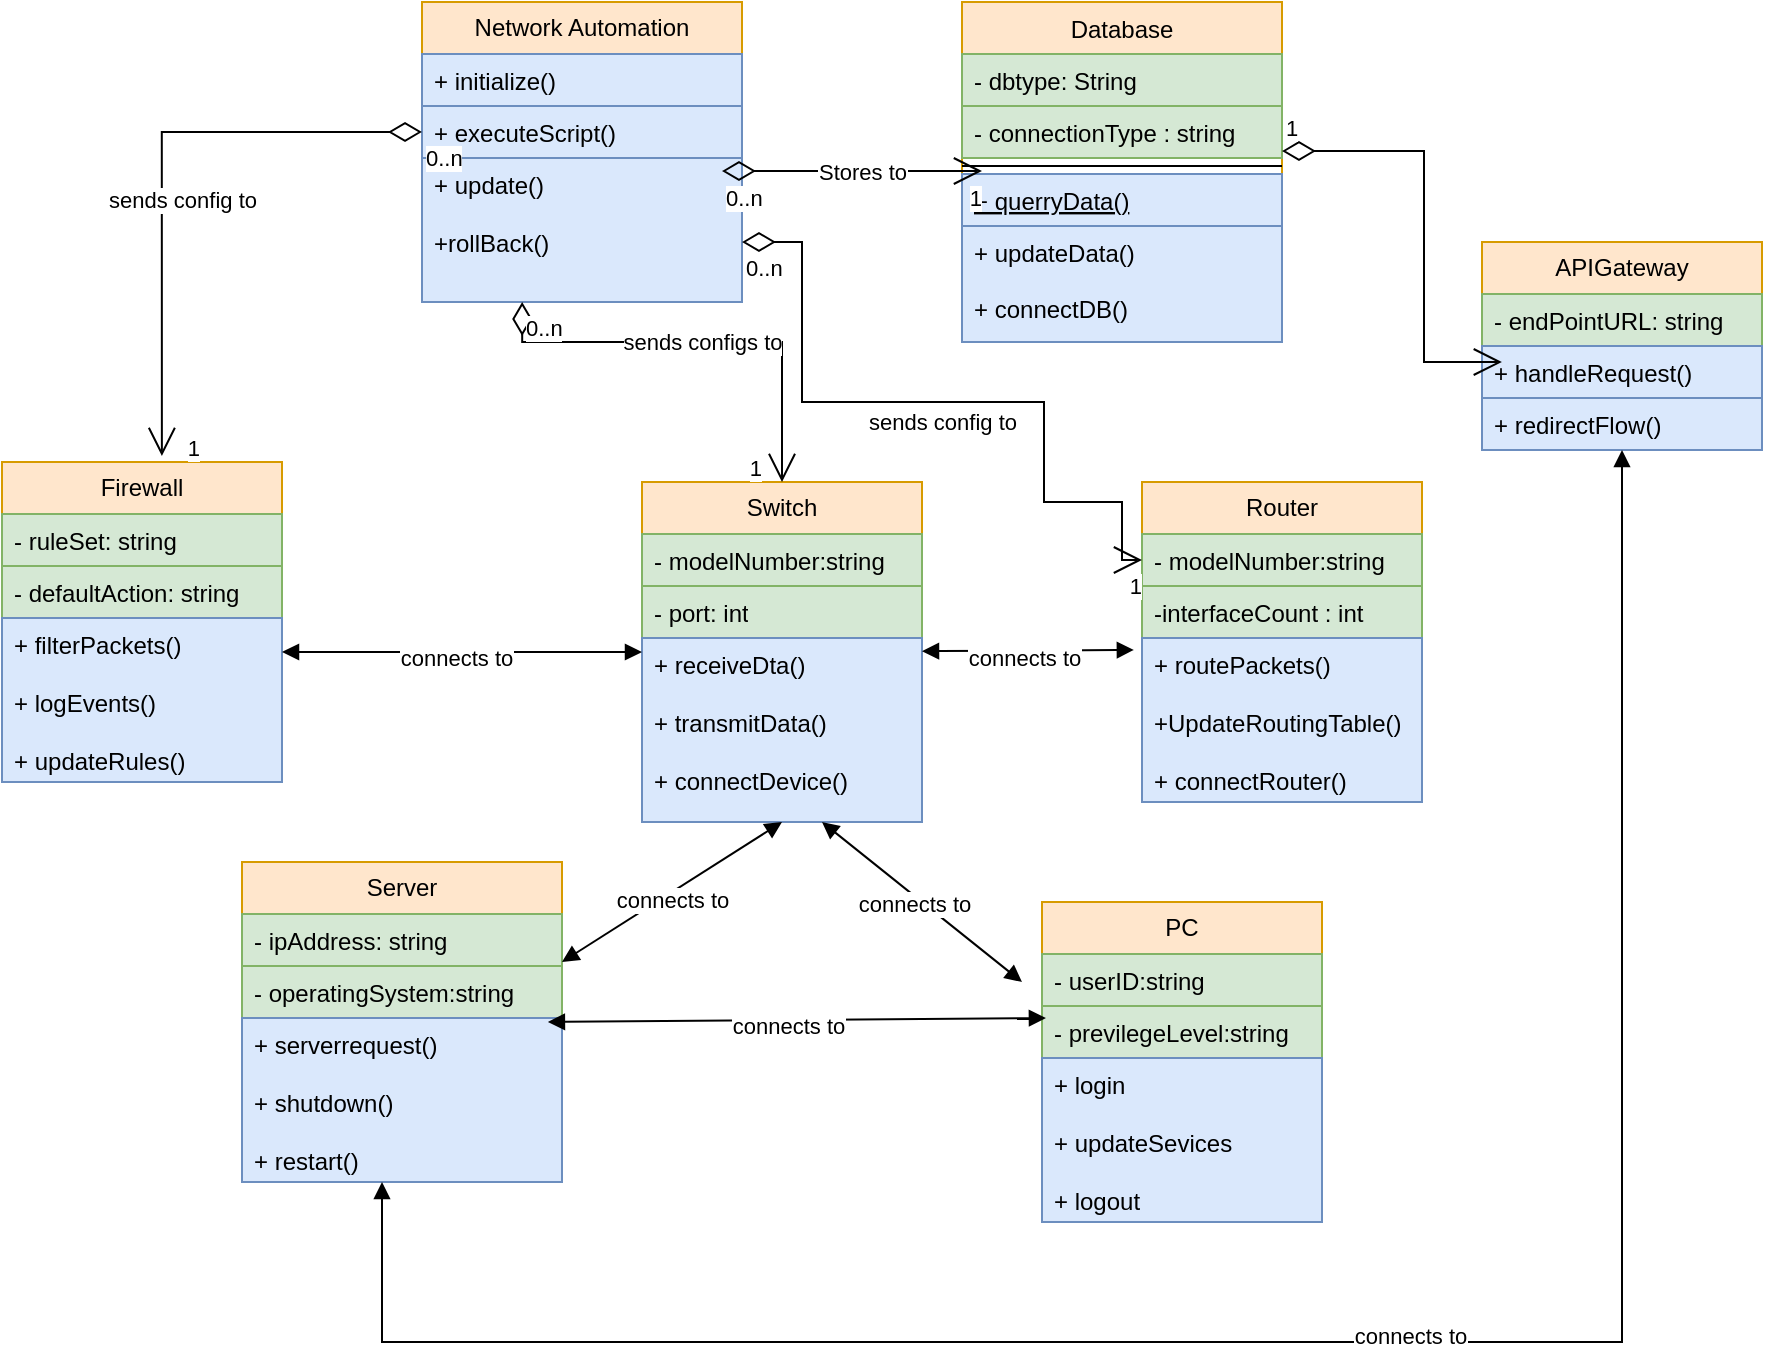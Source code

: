 <mxfile version="24.3.1" type="github">
  <diagram id="C5RBs43oDa-KdzZeNtuy" name="Page-1">
    <mxGraphModel dx="880" dy="468" grid="1" gridSize="10" guides="1" tooltips="1" connect="1" arrows="1" fold="1" page="1" pageScale="1" pageWidth="827" pageHeight="1169" math="0" shadow="0">
      <root>
        <mxCell id="WIyWlLk6GJQsqaUBKTNV-0" />
        <mxCell id="WIyWlLk6GJQsqaUBKTNV-1" parent="WIyWlLk6GJQsqaUBKTNV-0" />
        <mxCell id="zkfFHV4jXpPFQw0GAbJ--6" value="Database" style="swimlane;fontStyle=0;align=center;verticalAlign=top;childLayout=stackLayout;horizontal=1;startSize=26;horizontalStack=0;resizeParent=1;resizeLast=0;collapsible=1;marginBottom=0;rounded=0;shadow=0;strokeWidth=1;fillColor=#ffe6cc;strokeColor=#d79b00;" parent="WIyWlLk6GJQsqaUBKTNV-1" vertex="1">
          <mxGeometry x="490" y="20" width="160" height="170" as="geometry">
            <mxRectangle x="130" y="380" width="160" height="26" as="alternateBounds" />
          </mxGeometry>
        </mxCell>
        <mxCell id="zkfFHV4jXpPFQw0GAbJ--7" value="- dbtype: String" style="text;align=left;verticalAlign=top;spacingLeft=4;spacingRight=4;overflow=hidden;rotatable=0;points=[[0,0.5],[1,0.5]];portConstraint=eastwest;fillColor=#d5e8d4;strokeColor=#82b366;" parent="zkfFHV4jXpPFQw0GAbJ--6" vertex="1">
          <mxGeometry y="26" width="160" height="26" as="geometry" />
        </mxCell>
        <mxCell id="zkfFHV4jXpPFQw0GAbJ--8" value="- connectionType : string" style="text;align=left;verticalAlign=top;spacingLeft=4;spacingRight=4;overflow=hidden;rotatable=0;points=[[0,0.5],[1,0.5]];portConstraint=eastwest;rounded=0;shadow=0;html=0;fillColor=#d5e8d4;strokeColor=#82b366;" parent="zkfFHV4jXpPFQw0GAbJ--6" vertex="1">
          <mxGeometry y="52" width="160" height="26" as="geometry" />
        </mxCell>
        <mxCell id="zkfFHV4jXpPFQw0GAbJ--9" value="" style="line;html=1;strokeWidth=1;align=left;verticalAlign=middle;spacingTop=-1;spacingLeft=3;spacingRight=3;rotatable=0;labelPosition=right;points=[];portConstraint=eastwest;" parent="zkfFHV4jXpPFQw0GAbJ--6" vertex="1">
          <mxGeometry y="78" width="160" height="8" as="geometry" />
        </mxCell>
        <mxCell id="zkfFHV4jXpPFQw0GAbJ--10" value="+ querryData()" style="text;align=left;verticalAlign=top;spacingLeft=4;spacingRight=4;overflow=hidden;rotatable=0;points=[[0,0.5],[1,0.5]];portConstraint=eastwest;fontStyle=4;fillColor=#dae8fc;strokeColor=#6c8ebf;" parent="zkfFHV4jXpPFQw0GAbJ--6" vertex="1">
          <mxGeometry y="86" width="160" height="26" as="geometry" />
        </mxCell>
        <mxCell id="zkfFHV4jXpPFQw0GAbJ--11" value="+ updateData()&#xa;&#xa;+ connectDB()&#xa;&#xa;" style="text;align=left;verticalAlign=top;spacingLeft=4;spacingRight=4;overflow=hidden;rotatable=0;points=[[0,0.5],[1,0.5]];portConstraint=eastwest;fillColor=#dae8fc;strokeColor=#6c8ebf;" parent="zkfFHV4jXpPFQw0GAbJ--6" vertex="1">
          <mxGeometry y="112" width="160" height="58" as="geometry" />
        </mxCell>
        <mxCell id="3aCttKcRmX1DLj2X7KVL-0" value="Server" style="swimlane;fontStyle=0;childLayout=stackLayout;horizontal=1;startSize=26;fillColor=#ffe6cc;horizontalStack=0;resizeParent=1;resizeParentMax=0;resizeLast=0;collapsible=1;marginBottom=0;whiteSpace=wrap;html=1;strokeColor=#d79b00;" vertex="1" parent="WIyWlLk6GJQsqaUBKTNV-1">
          <mxGeometry x="130" y="450" width="160" height="160" as="geometry" />
        </mxCell>
        <mxCell id="3aCttKcRmX1DLj2X7KVL-1" value="- ipAddress: string" style="text;strokeColor=#82b366;fillColor=#d5e8d4;align=left;verticalAlign=top;spacingLeft=4;spacingRight=4;overflow=hidden;rotatable=0;points=[[0,0.5],[1,0.5]];portConstraint=eastwest;whiteSpace=wrap;html=1;" vertex="1" parent="3aCttKcRmX1DLj2X7KVL-0">
          <mxGeometry y="26" width="160" height="26" as="geometry" />
        </mxCell>
        <mxCell id="3aCttKcRmX1DLj2X7KVL-2" value="- operatingSystem:string" style="text;strokeColor=#82b366;fillColor=#d5e8d4;align=left;verticalAlign=top;spacingLeft=4;spacingRight=4;overflow=hidden;rotatable=0;points=[[0,0.5],[1,0.5]];portConstraint=eastwest;whiteSpace=wrap;html=1;" vertex="1" parent="3aCttKcRmX1DLj2X7KVL-0">
          <mxGeometry y="52" width="160" height="26" as="geometry" />
        </mxCell>
        <mxCell id="3aCttKcRmX1DLj2X7KVL-3" value="+ serverrequest()&lt;div&gt;&lt;br&gt;&lt;/div&gt;&lt;div&gt;+ shutdown()&lt;/div&gt;&lt;div&gt;&lt;br&gt;&lt;/div&gt;&lt;div&gt;+&amp;nbsp;&lt;span style=&quot;background-color: initial;&quot;&gt;restart()&lt;/span&gt;&lt;/div&gt;" style="text;strokeColor=#6c8ebf;fillColor=#dae8fc;align=left;verticalAlign=top;spacingLeft=4;spacingRight=4;overflow=hidden;rotatable=0;points=[[0,0.5],[1,0.5]];portConstraint=eastwest;whiteSpace=wrap;html=1;" vertex="1" parent="3aCttKcRmX1DLj2X7KVL-0">
          <mxGeometry y="78" width="160" height="82" as="geometry" />
        </mxCell>
        <mxCell id="3aCttKcRmX1DLj2X7KVL-4" value="Firewall" style="swimlane;fontStyle=0;childLayout=stackLayout;horizontal=1;startSize=26;fillColor=#ffe6cc;horizontalStack=0;resizeParent=1;resizeParentMax=0;resizeLast=0;collapsible=1;marginBottom=0;whiteSpace=wrap;html=1;strokeColor=#d79b00;" vertex="1" parent="WIyWlLk6GJQsqaUBKTNV-1">
          <mxGeometry x="10" y="250" width="140" height="160" as="geometry" />
        </mxCell>
        <mxCell id="3aCttKcRmX1DLj2X7KVL-5" value="- ruleSet: string" style="text;strokeColor=#82b366;fillColor=#d5e8d4;align=left;verticalAlign=top;spacingLeft=4;spacingRight=4;overflow=hidden;rotatable=0;points=[[0,0.5],[1,0.5]];portConstraint=eastwest;whiteSpace=wrap;html=1;" vertex="1" parent="3aCttKcRmX1DLj2X7KVL-4">
          <mxGeometry y="26" width="140" height="26" as="geometry" />
        </mxCell>
        <mxCell id="3aCttKcRmX1DLj2X7KVL-6" value="- defaultAction: string" style="text;strokeColor=#82b366;fillColor=#d5e8d4;align=left;verticalAlign=top;spacingLeft=4;spacingRight=4;overflow=hidden;rotatable=0;points=[[0,0.5],[1,0.5]];portConstraint=eastwest;whiteSpace=wrap;html=1;" vertex="1" parent="3aCttKcRmX1DLj2X7KVL-4">
          <mxGeometry y="52" width="140" height="26" as="geometry" />
        </mxCell>
        <mxCell id="3aCttKcRmX1DLj2X7KVL-7" value="+ filterPackets()&lt;div&gt;&lt;br&gt;&lt;/div&gt;&lt;div&gt;+ logEvents()&lt;/div&gt;&lt;div&gt;&lt;br&gt;&lt;/div&gt;&lt;div&gt;+ updateRules()&lt;/div&gt;" style="text;strokeColor=#6c8ebf;fillColor=#dae8fc;align=left;verticalAlign=top;spacingLeft=4;spacingRight=4;overflow=hidden;rotatable=0;points=[[0,0.5],[1,0.5]];portConstraint=eastwest;whiteSpace=wrap;html=1;" vertex="1" parent="3aCttKcRmX1DLj2X7KVL-4">
          <mxGeometry y="78" width="140" height="82" as="geometry" />
        </mxCell>
        <mxCell id="3aCttKcRmX1DLj2X7KVL-8" value="Switch" style="swimlane;fontStyle=0;childLayout=stackLayout;horizontal=1;startSize=26;fillColor=#ffe6cc;horizontalStack=0;resizeParent=1;resizeParentMax=0;resizeLast=0;collapsible=1;marginBottom=0;whiteSpace=wrap;html=1;strokeColor=#d79b00;" vertex="1" parent="WIyWlLk6GJQsqaUBKTNV-1">
          <mxGeometry x="330" y="260" width="140" height="170" as="geometry" />
        </mxCell>
        <mxCell id="3aCttKcRmX1DLj2X7KVL-9" value="- modelNumber:string" style="text;strokeColor=#82b366;fillColor=#d5e8d4;align=left;verticalAlign=top;spacingLeft=4;spacingRight=4;overflow=hidden;rotatable=0;points=[[0,0.5],[1,0.5]];portConstraint=eastwest;whiteSpace=wrap;html=1;" vertex="1" parent="3aCttKcRmX1DLj2X7KVL-8">
          <mxGeometry y="26" width="140" height="26" as="geometry" />
        </mxCell>
        <mxCell id="3aCttKcRmX1DLj2X7KVL-10" value="- port: int" style="text;strokeColor=#82b366;fillColor=#d5e8d4;align=left;verticalAlign=top;spacingLeft=4;spacingRight=4;overflow=hidden;rotatable=0;points=[[0,0.5],[1,0.5]];portConstraint=eastwest;whiteSpace=wrap;html=1;" vertex="1" parent="3aCttKcRmX1DLj2X7KVL-8">
          <mxGeometry y="52" width="140" height="26" as="geometry" />
        </mxCell>
        <mxCell id="3aCttKcRmX1DLj2X7KVL-11" value="+ receiveDta()&lt;div&gt;&lt;br&gt;&lt;/div&gt;&lt;div&gt;+ transmitData()&lt;/div&gt;&lt;div&gt;&lt;br&gt;&lt;/div&gt;&lt;div&gt;+ connectDevice()&lt;/div&gt;" style="text;strokeColor=#6c8ebf;fillColor=#dae8fc;align=left;verticalAlign=top;spacingLeft=4;spacingRight=4;overflow=hidden;rotatable=0;points=[[0,0.5],[1,0.5]];portConstraint=eastwest;whiteSpace=wrap;html=1;" vertex="1" parent="3aCttKcRmX1DLj2X7KVL-8">
          <mxGeometry y="78" width="140" height="92" as="geometry" />
        </mxCell>
        <mxCell id="3aCttKcRmX1DLj2X7KVL-12" value="PC" style="swimlane;fontStyle=0;childLayout=stackLayout;horizontal=1;startSize=26;fillColor=#ffe6cc;horizontalStack=0;resizeParent=1;resizeParentMax=0;resizeLast=0;collapsible=1;marginBottom=0;whiteSpace=wrap;html=1;strokeColor=#d79b00;" vertex="1" parent="WIyWlLk6GJQsqaUBKTNV-1">
          <mxGeometry x="530" y="470" width="140" height="160" as="geometry" />
        </mxCell>
        <mxCell id="3aCttKcRmX1DLj2X7KVL-13" value="- userID:string" style="text;strokeColor=#82b366;fillColor=#d5e8d4;align=left;verticalAlign=top;spacingLeft=4;spacingRight=4;overflow=hidden;rotatable=0;points=[[0,0.5],[1,0.5]];portConstraint=eastwest;whiteSpace=wrap;html=1;" vertex="1" parent="3aCttKcRmX1DLj2X7KVL-12">
          <mxGeometry y="26" width="140" height="26" as="geometry" />
        </mxCell>
        <mxCell id="3aCttKcRmX1DLj2X7KVL-14" value="- previlegeLevel:string" style="text;strokeColor=#82b366;fillColor=#d5e8d4;align=left;verticalAlign=top;spacingLeft=4;spacingRight=4;overflow=hidden;rotatable=0;points=[[0,0.5],[1,0.5]];portConstraint=eastwest;whiteSpace=wrap;html=1;" vertex="1" parent="3aCttKcRmX1DLj2X7KVL-12">
          <mxGeometry y="52" width="140" height="26" as="geometry" />
        </mxCell>
        <mxCell id="3aCttKcRmX1DLj2X7KVL-15" value="+ login&lt;div&gt;&lt;br&gt;&lt;/div&gt;&lt;div&gt;+ updateSevices&lt;/div&gt;&lt;div&gt;&lt;br&gt;&lt;/div&gt;&lt;div&gt;+ logout&lt;br&gt;&lt;div&gt;&lt;br&gt;&lt;/div&gt;&lt;/div&gt;" style="text;strokeColor=#6c8ebf;fillColor=#dae8fc;align=left;verticalAlign=top;spacingLeft=4;spacingRight=4;overflow=hidden;rotatable=0;points=[[0,0.5],[1,0.5]];portConstraint=eastwest;whiteSpace=wrap;html=1;" vertex="1" parent="3aCttKcRmX1DLj2X7KVL-12">
          <mxGeometry y="78" width="140" height="82" as="geometry" />
        </mxCell>
        <mxCell id="3aCttKcRmX1DLj2X7KVL-16" value="Network Automation" style="swimlane;fontStyle=0;childLayout=stackLayout;horizontal=1;startSize=26;fillColor=#ffe6cc;horizontalStack=0;resizeParent=1;resizeParentMax=0;resizeLast=0;collapsible=1;marginBottom=0;whiteSpace=wrap;html=1;strokeColor=#d79b00;" vertex="1" parent="WIyWlLk6GJQsqaUBKTNV-1">
          <mxGeometry x="220" y="20" width="160" height="150" as="geometry">
            <mxRectangle x="220" y="70" width="150" height="30" as="alternateBounds" />
          </mxGeometry>
        </mxCell>
        <mxCell id="3aCttKcRmX1DLj2X7KVL-17" value="+ initialize()" style="text;strokeColor=#6c8ebf;fillColor=#dae8fc;align=left;verticalAlign=top;spacingLeft=4;spacingRight=4;overflow=hidden;rotatable=0;points=[[0,0.5],[1,0.5]];portConstraint=eastwest;whiteSpace=wrap;html=1;" vertex="1" parent="3aCttKcRmX1DLj2X7KVL-16">
          <mxGeometry y="26" width="160" height="26" as="geometry" />
        </mxCell>
        <mxCell id="3aCttKcRmX1DLj2X7KVL-18" value="+ executeScript()" style="text;strokeColor=#6c8ebf;fillColor=#dae8fc;align=left;verticalAlign=top;spacingLeft=4;spacingRight=4;overflow=hidden;rotatable=0;points=[[0,0.5],[1,0.5]];portConstraint=eastwest;whiteSpace=wrap;html=1;" vertex="1" parent="3aCttKcRmX1DLj2X7KVL-16">
          <mxGeometry y="52" width="160" height="26" as="geometry" />
        </mxCell>
        <mxCell id="3aCttKcRmX1DLj2X7KVL-19" value="+ update()&lt;div&gt;&lt;br&gt;&lt;div&gt;+rollBack()&lt;/div&gt;&lt;/div&gt;" style="text;strokeColor=#6c8ebf;fillColor=#dae8fc;align=left;verticalAlign=top;spacingLeft=4;spacingRight=4;overflow=hidden;rotatable=0;points=[[0,0.5],[1,0.5]];portConstraint=eastwest;whiteSpace=wrap;html=1;" vertex="1" parent="3aCttKcRmX1DLj2X7KVL-16">
          <mxGeometry y="78" width="160" height="72" as="geometry" />
        </mxCell>
        <mxCell id="3aCttKcRmX1DLj2X7KVL-21" value="APIGateway" style="swimlane;fontStyle=0;childLayout=stackLayout;horizontal=1;startSize=26;fillColor=#ffe6cc;horizontalStack=0;resizeParent=1;resizeParentMax=0;resizeLast=0;collapsible=1;marginBottom=0;whiteSpace=wrap;html=1;strokeColor=#d79b00;" vertex="1" parent="WIyWlLk6GJQsqaUBKTNV-1">
          <mxGeometry x="750" y="140" width="140" height="104" as="geometry" />
        </mxCell>
        <mxCell id="3aCttKcRmX1DLj2X7KVL-22" value="- endPointURL: string" style="text;strokeColor=#82b366;fillColor=#d5e8d4;align=left;verticalAlign=top;spacingLeft=4;spacingRight=4;overflow=hidden;rotatable=0;points=[[0,0.5],[1,0.5]];portConstraint=eastwest;whiteSpace=wrap;html=1;" vertex="1" parent="3aCttKcRmX1DLj2X7KVL-21">
          <mxGeometry y="26" width="140" height="26" as="geometry" />
        </mxCell>
        <mxCell id="3aCttKcRmX1DLj2X7KVL-23" value="+ handleRequest()" style="text;strokeColor=#6c8ebf;fillColor=#dae8fc;align=left;verticalAlign=top;spacingLeft=4;spacingRight=4;overflow=hidden;rotatable=0;points=[[0,0.5],[1,0.5]];portConstraint=eastwest;whiteSpace=wrap;html=1;" vertex="1" parent="3aCttKcRmX1DLj2X7KVL-21">
          <mxGeometry y="52" width="140" height="26" as="geometry" />
        </mxCell>
        <mxCell id="3aCttKcRmX1DLj2X7KVL-24" value="+ redirectFlow()" style="text;strokeColor=#6c8ebf;fillColor=#dae8fc;align=left;verticalAlign=top;spacingLeft=4;spacingRight=4;overflow=hidden;rotatable=0;points=[[0,0.5],[1,0.5]];portConstraint=eastwest;whiteSpace=wrap;html=1;" vertex="1" parent="3aCttKcRmX1DLj2X7KVL-21">
          <mxGeometry y="78" width="140" height="26" as="geometry" />
        </mxCell>
        <mxCell id="3aCttKcRmX1DLj2X7KVL-25" value="Router" style="swimlane;fontStyle=0;childLayout=stackLayout;horizontal=1;startSize=26;fillColor=#ffe6cc;horizontalStack=0;resizeParent=1;resizeParentMax=0;resizeLast=0;collapsible=1;marginBottom=0;whiteSpace=wrap;html=1;strokeColor=#d79b00;" vertex="1" parent="WIyWlLk6GJQsqaUBKTNV-1">
          <mxGeometry x="580" y="260" width="140" height="160" as="geometry" />
        </mxCell>
        <mxCell id="3aCttKcRmX1DLj2X7KVL-26" value="- modelNumber:string" style="text;strokeColor=#82b366;fillColor=#d5e8d4;align=left;verticalAlign=top;spacingLeft=4;spacingRight=4;overflow=hidden;rotatable=0;points=[[0,0.5],[1,0.5]];portConstraint=eastwest;whiteSpace=wrap;html=1;" vertex="1" parent="3aCttKcRmX1DLj2X7KVL-25">
          <mxGeometry y="26" width="140" height="26" as="geometry" />
        </mxCell>
        <mxCell id="3aCttKcRmX1DLj2X7KVL-27" value="-interfaceCount : int" style="text;strokeColor=#82b366;fillColor=#d5e8d4;align=left;verticalAlign=top;spacingLeft=4;spacingRight=4;overflow=hidden;rotatable=0;points=[[0,0.5],[1,0.5]];portConstraint=eastwest;whiteSpace=wrap;html=1;" vertex="1" parent="3aCttKcRmX1DLj2X7KVL-25">
          <mxGeometry y="52" width="140" height="26" as="geometry" />
        </mxCell>
        <mxCell id="3aCttKcRmX1DLj2X7KVL-28" value="+ routePackets()&lt;div&gt;&lt;br&gt;&lt;/div&gt;&lt;div&gt;+UpdateRoutingTable()&lt;/div&gt;&lt;div&gt;&lt;br&gt;&lt;/div&gt;&lt;div&gt;+ connectRouter()&lt;/div&gt;" style="text;strokeColor=#6c8ebf;fillColor=#dae8fc;align=left;verticalAlign=top;spacingLeft=4;spacingRight=4;overflow=hidden;rotatable=0;points=[[0,0.5],[1,0.5]];portConstraint=eastwest;whiteSpace=wrap;html=1;" vertex="1" parent="3aCttKcRmX1DLj2X7KVL-25">
          <mxGeometry y="78" width="140" height="82" as="geometry" />
        </mxCell>
        <mxCell id="3aCttKcRmX1DLj2X7KVL-30" value="Stores to" style="endArrow=open;html=1;endSize=12;startArrow=diamondThin;startSize=14;startFill=0;edgeStyle=orthogonalEdgeStyle;rounded=0;" edge="1" parent="WIyWlLk6GJQsqaUBKTNV-1">
          <mxGeometry x="0.077" relative="1" as="geometry">
            <mxPoint x="370" y="104.5" as="sourcePoint" />
            <mxPoint x="500" y="104.5" as="targetPoint" />
            <mxPoint as="offset" />
          </mxGeometry>
        </mxCell>
        <mxCell id="3aCttKcRmX1DLj2X7KVL-31" value="0..n" style="edgeLabel;resizable=0;html=1;align=left;verticalAlign=top;" connectable="0" vertex="1" parent="3aCttKcRmX1DLj2X7KVL-30">
          <mxGeometry x="-1" relative="1" as="geometry" />
        </mxCell>
        <mxCell id="3aCttKcRmX1DLj2X7KVL-32" value="1" style="edgeLabel;resizable=0;html=1;align=right;verticalAlign=top;" connectable="0" vertex="1" parent="3aCttKcRmX1DLj2X7KVL-30">
          <mxGeometry x="1" relative="1" as="geometry" />
        </mxCell>
        <mxCell id="3aCttKcRmX1DLj2X7KVL-33" value="1" style="endArrow=open;html=1;endSize=12;startArrow=diamondThin;startSize=14;startFill=0;edgeStyle=orthogonalEdgeStyle;align=left;verticalAlign=bottom;rounded=0;entryX=0.071;entryY=0.308;entryDx=0;entryDy=0;entryPerimeter=0;" edge="1" parent="WIyWlLk6GJQsqaUBKTNV-1" target="3aCttKcRmX1DLj2X7KVL-23">
          <mxGeometry x="-1" y="3" relative="1" as="geometry">
            <mxPoint x="650" y="94.5" as="sourcePoint" />
            <mxPoint x="720" y="200" as="targetPoint" />
            <Array as="points">
              <mxPoint x="721" y="95" />
              <mxPoint x="721" y="200" />
            </Array>
          </mxGeometry>
        </mxCell>
        <mxCell id="3aCttKcRmX1DLj2X7KVL-34" value="sends configs to" style="endArrow=open;html=1;endSize=12;startArrow=diamondThin;startSize=14;startFill=0;edgeStyle=orthogonalEdgeStyle;rounded=0;entryX=0.5;entryY=0;entryDx=0;entryDy=0;exitX=0.313;exitY=1;exitDx=0;exitDy=0;exitPerimeter=0;" edge="1" parent="WIyWlLk6GJQsqaUBKTNV-1" source="3aCttKcRmX1DLj2X7KVL-19" target="3aCttKcRmX1DLj2X7KVL-8">
          <mxGeometry relative="1" as="geometry">
            <mxPoint x="270" y="188.93" as="sourcePoint" />
            <mxPoint x="401.04" y="244.0" as="targetPoint" />
            <Array as="points">
              <mxPoint x="270" y="190" />
              <mxPoint x="400" y="190" />
            </Array>
          </mxGeometry>
        </mxCell>
        <mxCell id="3aCttKcRmX1DLj2X7KVL-35" value="0..n" style="edgeLabel;resizable=0;html=1;align=left;verticalAlign=top;" connectable="0" vertex="1" parent="3aCttKcRmX1DLj2X7KVL-34">
          <mxGeometry x="-1" relative="1" as="geometry" />
        </mxCell>
        <mxCell id="3aCttKcRmX1DLj2X7KVL-36" value="1" style="edgeLabel;resizable=0;html=1;align=right;verticalAlign=top;" connectable="0" vertex="1" parent="3aCttKcRmX1DLj2X7KVL-34">
          <mxGeometry x="1" relative="1" as="geometry">
            <mxPoint x="-10" y="-20" as="offset" />
          </mxGeometry>
        </mxCell>
        <mxCell id="3aCttKcRmX1DLj2X7KVL-37" value="" style="endArrow=block;startArrow=block;endFill=1;startFill=1;html=1;rounded=0;entryX=-0.029;entryY=0.073;entryDx=0;entryDy=0;entryPerimeter=0;" edge="1" parent="WIyWlLk6GJQsqaUBKTNV-1" source="3aCttKcRmX1DLj2X7KVL-8" target="3aCttKcRmX1DLj2X7KVL-28">
          <mxGeometry width="160" relative="1" as="geometry">
            <mxPoint x="490" y="330" as="sourcePoint" />
            <mxPoint x="580" y="330" as="targetPoint" />
          </mxGeometry>
        </mxCell>
        <mxCell id="3aCttKcRmX1DLj2X7KVL-43" value="connects to" style="edgeLabel;html=1;align=center;verticalAlign=middle;resizable=0;points=[];" vertex="1" connectable="0" parent="3aCttKcRmX1DLj2X7KVL-37">
          <mxGeometry x="-0.037" y="-3" relative="1" as="geometry">
            <mxPoint as="offset" />
          </mxGeometry>
        </mxCell>
        <mxCell id="3aCttKcRmX1DLj2X7KVL-38" value="sends config to" style="endArrow=open;html=1;endSize=12;startArrow=diamondThin;startSize=14;startFill=0;edgeStyle=orthogonalEdgeStyle;rounded=0;" edge="1" parent="WIyWlLk6GJQsqaUBKTNV-1" target="3aCttKcRmX1DLj2X7KVL-26">
          <mxGeometry y="-10" relative="1" as="geometry">
            <mxPoint x="380" y="140" as="sourcePoint" />
            <mxPoint x="570" y="300" as="targetPoint" />
            <Array as="points">
              <mxPoint x="410" y="140" />
              <mxPoint x="410" y="220" />
              <mxPoint x="531" y="220" />
              <mxPoint x="531" y="270" />
              <mxPoint x="570" y="270" />
              <mxPoint x="570" y="299" />
            </Array>
            <mxPoint as="offset" />
          </mxGeometry>
        </mxCell>
        <mxCell id="3aCttKcRmX1DLj2X7KVL-39" value="0..n" style="edgeLabel;resizable=0;html=1;align=left;verticalAlign=top;" connectable="0" vertex="1" parent="3aCttKcRmX1DLj2X7KVL-38">
          <mxGeometry x="-1" relative="1" as="geometry" />
        </mxCell>
        <mxCell id="3aCttKcRmX1DLj2X7KVL-40" value="1" style="edgeLabel;resizable=0;html=1;align=right;verticalAlign=top;" connectable="0" vertex="1" parent="3aCttKcRmX1DLj2X7KVL-38">
          <mxGeometry x="1" relative="1" as="geometry" />
        </mxCell>
        <mxCell id="3aCttKcRmX1DLj2X7KVL-44" value="" style="endArrow=block;startArrow=block;endFill=1;startFill=1;html=1;rounded=0;entryX=0;entryY=0.5;entryDx=0;entryDy=0;" edge="1" parent="WIyWlLk6GJQsqaUBKTNV-1" target="3aCttKcRmX1DLj2X7KVL-8">
          <mxGeometry width="160" relative="1" as="geometry">
            <mxPoint x="150" y="345" as="sourcePoint" />
            <mxPoint x="286" y="344.5" as="targetPoint" />
          </mxGeometry>
        </mxCell>
        <mxCell id="3aCttKcRmX1DLj2X7KVL-45" value="connects to" style="edgeLabel;html=1;align=center;verticalAlign=middle;resizable=0;points=[];" vertex="1" connectable="0" parent="3aCttKcRmX1DLj2X7KVL-44">
          <mxGeometry x="-0.037" y="-3" relative="1" as="geometry">
            <mxPoint as="offset" />
          </mxGeometry>
        </mxCell>
        <mxCell id="3aCttKcRmX1DLj2X7KVL-46" value="" style="endArrow=block;startArrow=block;endFill=1;startFill=1;html=1;rounded=0;entryX=0.014;entryY=0.231;entryDx=0;entryDy=0;entryPerimeter=0;exitX=0.956;exitY=0.024;exitDx=0;exitDy=0;exitPerimeter=0;" edge="1" parent="WIyWlLk6GJQsqaUBKTNV-1" source="3aCttKcRmX1DLj2X7KVL-3" target="3aCttKcRmX1DLj2X7KVL-14">
          <mxGeometry width="160" relative="1" as="geometry">
            <mxPoint x="300" y="529.5" as="sourcePoint" />
            <mxPoint x="480" y="529.5" as="targetPoint" />
          </mxGeometry>
        </mxCell>
        <mxCell id="3aCttKcRmX1DLj2X7KVL-47" value="connects to" style="edgeLabel;html=1;align=center;verticalAlign=middle;resizable=0;points=[];" vertex="1" connectable="0" parent="3aCttKcRmX1DLj2X7KVL-46">
          <mxGeometry x="-0.037" y="-3" relative="1" as="geometry">
            <mxPoint as="offset" />
          </mxGeometry>
        </mxCell>
        <mxCell id="3aCttKcRmX1DLj2X7KVL-48" value="" style="endArrow=block;startArrow=block;endFill=1;startFill=1;html=1;rounded=0;entryX=0.5;entryY=1;entryDx=0;entryDy=0;exitX=1;exitY=-0.077;exitDx=0;exitDy=0;exitPerimeter=0;" edge="1" parent="WIyWlLk6GJQsqaUBKTNV-1" source="3aCttKcRmX1DLj2X7KVL-2" target="3aCttKcRmX1DLj2X7KVL-8">
          <mxGeometry width="160" relative="1" as="geometry">
            <mxPoint x="290" y="488.5" as="sourcePoint" />
            <mxPoint x="410" y="489" as="targetPoint" />
          </mxGeometry>
        </mxCell>
        <mxCell id="3aCttKcRmX1DLj2X7KVL-49" value="connects to" style="edgeLabel;html=1;align=center;verticalAlign=middle;resizable=0;points=[];" vertex="1" connectable="0" parent="3aCttKcRmX1DLj2X7KVL-48">
          <mxGeometry x="-0.037" y="-3" relative="1" as="geometry">
            <mxPoint as="offset" />
          </mxGeometry>
        </mxCell>
        <mxCell id="3aCttKcRmX1DLj2X7KVL-50" value="" style="endArrow=block;startArrow=block;endFill=1;startFill=1;html=1;rounded=0;" edge="1" parent="WIyWlLk6GJQsqaUBKTNV-1">
          <mxGeometry width="160" relative="1" as="geometry">
            <mxPoint x="420" y="430" as="sourcePoint" />
            <mxPoint x="520" y="510" as="targetPoint" />
          </mxGeometry>
        </mxCell>
        <mxCell id="3aCttKcRmX1DLj2X7KVL-51" value="connects to" style="edgeLabel;html=1;align=center;verticalAlign=middle;resizable=0;points=[];" vertex="1" connectable="0" parent="3aCttKcRmX1DLj2X7KVL-50">
          <mxGeometry x="-0.037" y="-3" relative="1" as="geometry">
            <mxPoint as="offset" />
          </mxGeometry>
        </mxCell>
        <mxCell id="3aCttKcRmX1DLj2X7KVL-53" value="sends config to" style="endArrow=open;html=1;endSize=12;startArrow=diamondThin;startSize=14;startFill=0;edgeStyle=orthogonalEdgeStyle;rounded=0;entryX=0.571;entryY=-0.019;entryDx=0;entryDy=0;entryPerimeter=0;exitX=0;exitY=0.5;exitDx=0;exitDy=0;" edge="1" parent="WIyWlLk6GJQsqaUBKTNV-1" source="3aCttKcRmX1DLj2X7KVL-18" target="3aCttKcRmX1DLj2X7KVL-4">
          <mxGeometry x="0.125" y="10" relative="1" as="geometry">
            <mxPoint x="90" y="40" as="sourcePoint" />
            <mxPoint x="200" y="130" as="targetPoint" />
            <mxPoint as="offset" />
          </mxGeometry>
        </mxCell>
        <mxCell id="3aCttKcRmX1DLj2X7KVL-54" value="0..n" style="edgeLabel;resizable=0;html=1;align=left;verticalAlign=top;" connectable="0" vertex="1" parent="3aCttKcRmX1DLj2X7KVL-53">
          <mxGeometry x="-1" relative="1" as="geometry" />
        </mxCell>
        <mxCell id="3aCttKcRmX1DLj2X7KVL-55" value="1" style="edgeLabel;resizable=0;html=1;align=right;verticalAlign=top;" connectable="0" vertex="1" parent="3aCttKcRmX1DLj2X7KVL-53">
          <mxGeometry x="1" relative="1" as="geometry">
            <mxPoint x="20" y="-17" as="offset" />
          </mxGeometry>
        </mxCell>
        <mxCell id="3aCttKcRmX1DLj2X7KVL-56" value="" style="endArrow=block;startArrow=block;endFill=1;startFill=1;html=1;rounded=0;exitX=0.5;exitY=1;exitDx=0;exitDy=0;" edge="1" parent="WIyWlLk6GJQsqaUBKTNV-1" source="3aCttKcRmX1DLj2X7KVL-21">
          <mxGeometry width="160" relative="1" as="geometry">
            <mxPoint x="780" y="310" as="sourcePoint" />
            <mxPoint x="200" y="610" as="targetPoint" />
            <Array as="points">
              <mxPoint x="820" y="490" />
              <mxPoint x="820" y="690" />
              <mxPoint x="200" y="690" />
            </Array>
          </mxGeometry>
        </mxCell>
        <mxCell id="3aCttKcRmX1DLj2X7KVL-57" value="connects to" style="edgeLabel;html=1;align=center;verticalAlign=middle;resizable=0;points=[];" vertex="1" connectable="0" parent="3aCttKcRmX1DLj2X7KVL-56">
          <mxGeometry x="-0.037" y="-3" relative="1" as="geometry">
            <mxPoint as="offset" />
          </mxGeometry>
        </mxCell>
      </root>
    </mxGraphModel>
  </diagram>
</mxfile>
